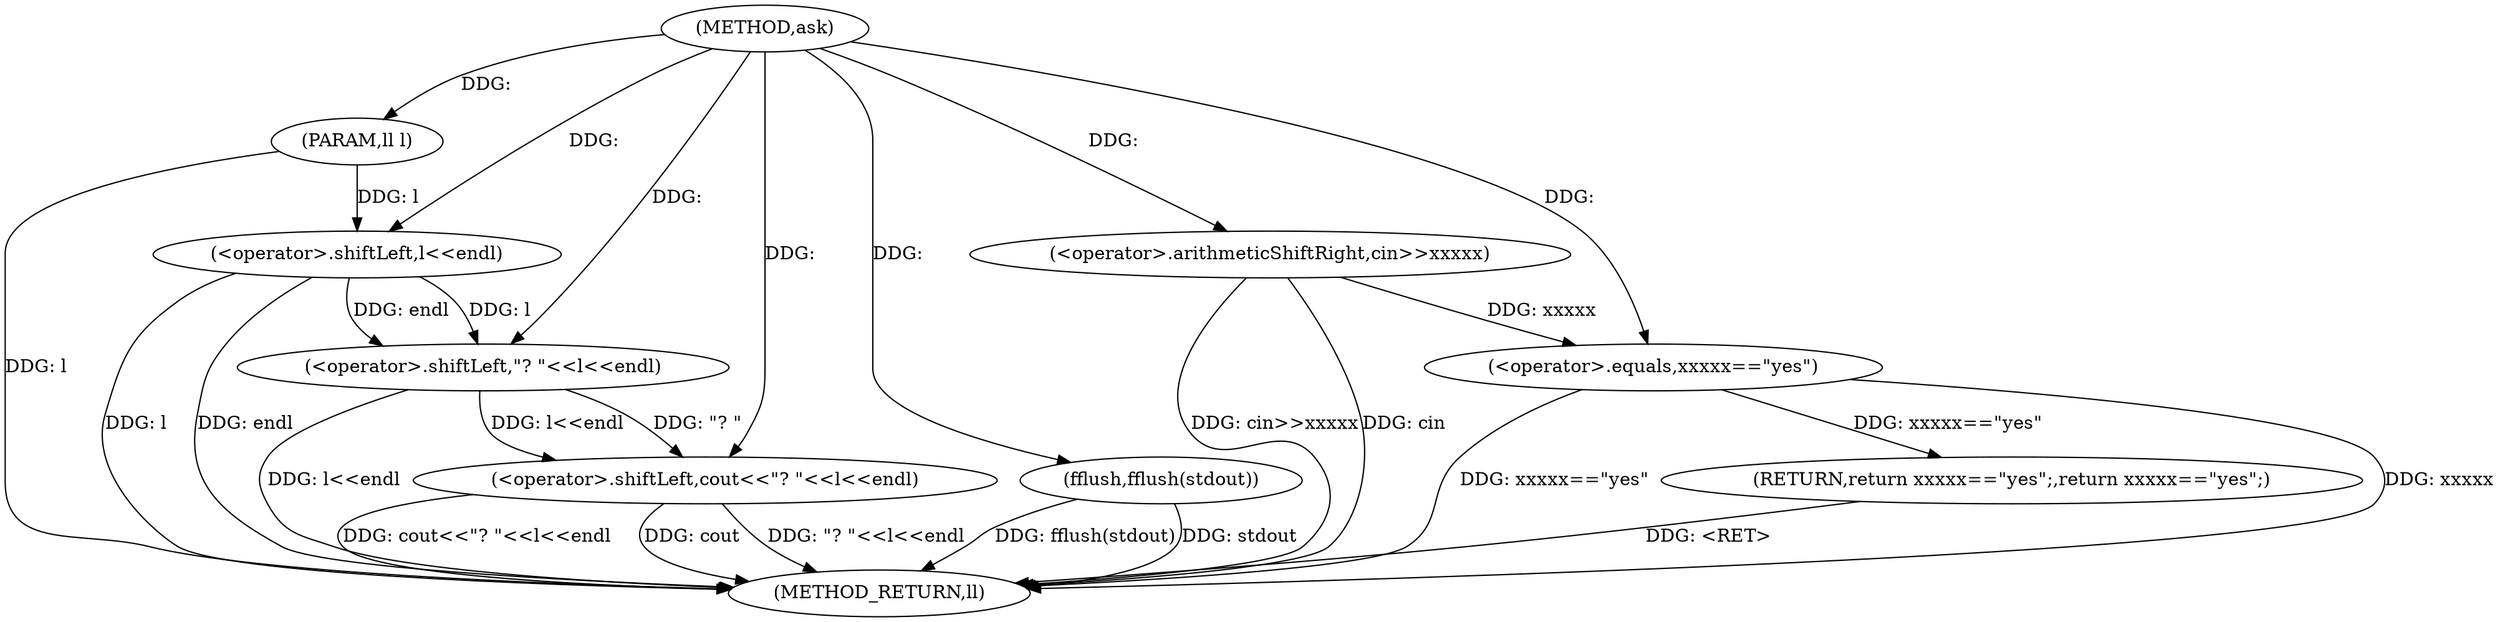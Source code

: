 digraph "ask" {  
"1000529" [label = "(METHOD,ask)" ]
"1000549" [label = "(METHOD_RETURN,ll)" ]
"1000530" [label = "(PARAM,ll l)" ]
"1000532" [label = "(<operator>.shiftLeft,cout<<\"? \"<<l<<endl)" ]
"1000539" [label = "(fflush,fflush(stdout))" ]
"1000542" [label = "(<operator>.arithmeticShiftRight,cin>>xxxxx)" ]
"1000545" [label = "(RETURN,return xxxxx==\"yes\";,return xxxxx==\"yes\";)" ]
"1000546" [label = "(<operator>.equals,xxxxx==\"yes\")" ]
"1000534" [label = "(<operator>.shiftLeft,\"? \"<<l<<endl)" ]
"1000536" [label = "(<operator>.shiftLeft,l<<endl)" ]
  "1000545" -> "1000549"  [ label = "DDG: <RET>"] 
  "1000530" -> "1000549"  [ label = "DDG: l"] 
  "1000536" -> "1000549"  [ label = "DDG: l"] 
  "1000534" -> "1000549"  [ label = "DDG: l<<endl"] 
  "1000532" -> "1000549"  [ label = "DDG: \"? \"<<l<<endl"] 
  "1000532" -> "1000549"  [ label = "DDG: cout<<\"? \"<<l<<endl"] 
  "1000539" -> "1000549"  [ label = "DDG: fflush(stdout)"] 
  "1000542" -> "1000549"  [ label = "DDG: cin>>xxxxx"] 
  "1000546" -> "1000549"  [ label = "DDG: xxxxx"] 
  "1000546" -> "1000549"  [ label = "DDG: xxxxx==\"yes\""] 
  "1000536" -> "1000549"  [ label = "DDG: endl"] 
  "1000532" -> "1000549"  [ label = "DDG: cout"] 
  "1000539" -> "1000549"  [ label = "DDG: stdout"] 
  "1000542" -> "1000549"  [ label = "DDG: cin"] 
  "1000529" -> "1000530"  [ label = "DDG: "] 
  "1000546" -> "1000545"  [ label = "DDG: xxxxx==\"yes\""] 
  "1000529" -> "1000532"  [ label = "DDG: "] 
  "1000534" -> "1000532"  [ label = "DDG: l<<endl"] 
  "1000534" -> "1000532"  [ label = "DDG: \"? \""] 
  "1000529" -> "1000539"  [ label = "DDG: "] 
  "1000529" -> "1000542"  [ label = "DDG: "] 
  "1000529" -> "1000534"  [ label = "DDG: "] 
  "1000536" -> "1000534"  [ label = "DDG: l"] 
  "1000536" -> "1000534"  [ label = "DDG: endl"] 
  "1000542" -> "1000546"  [ label = "DDG: xxxxx"] 
  "1000529" -> "1000546"  [ label = "DDG: "] 
  "1000530" -> "1000536"  [ label = "DDG: l"] 
  "1000529" -> "1000536"  [ label = "DDG: "] 
}
